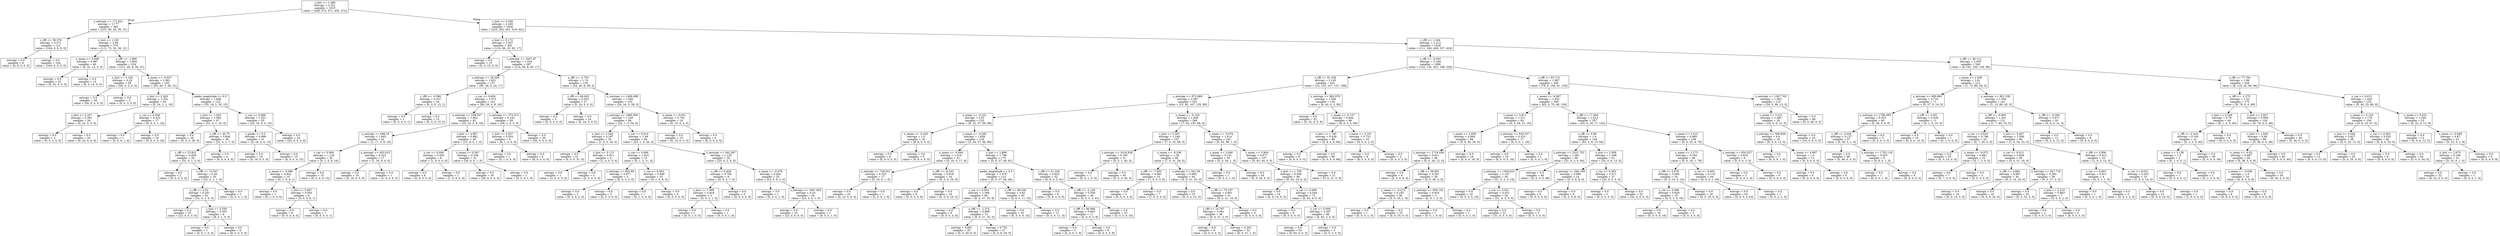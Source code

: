 digraph Tree {
node [shape=box] ;
0 [label="y_hist <= 1.486\nentropy = 2.321\nsamples = 2310\nvalue = [440, 472, 471, 455, 472]"] ;
1 [label="y_entropy <= 171.621\nentropy = 1.777\nsamples = 382\nvalue = [215, 80, 20, 36, 31]"] ;
0 -> 1 [labeldistance=2.5, labelangle=45, headlabel="True"] ;
2 [label="z_rfft <= 36.378\nentropy = 0.371\nsamples = 112\nvalue = [104, 8, 0, 0, 0]"] ;
1 -> 2 ;
3 [label="entropy = 0.0\nsamples = 8\nvalue = [0, 8, 0, 0, 0]"] ;
2 -> 3 ;
4 [label="entropy = 0.0\nsamples = 104\nvalue = [104, 0, 0, 0, 0]"] ;
2 -> 4 ;
5 [label="x_hist <= 1.191\nentropy = 2.06\nsamples = 270\nvalue = [111, 72, 20, 36, 31]"] ;
1 -> 5 ;
6 [label="x_mean <= 0.008\nentropy = 0.887\nsamples = 46\nvalue = [0, 32, 14, 0, 0]"] ;
5 -> 6 ;
7 [label="entropy = 0.0\nsamples = 32\nvalue = [0, 32, 0, 0, 0]"] ;
6 -> 7 ;
8 [label="entropy = 0.0\nsamples = 14\nvalue = [0, 0, 14, 0, 0]"] ;
6 -> 8 ;
9 [label="x_rfft <= -1.906\nentropy = 1.904\nsamples = 224\nvalue = [111, 40, 6, 36, 31]"] ;
5 -> 9 ;
10 [label="x_hist <= 3.105\nentropy = 0.29\nsamples = 59\nvalue = [56, 0, 3, 0, 0]"] ;
9 -> 10 ;
11 [label="entropy = 0.0\nsamples = 56\nvalue = [56, 0, 0, 0, 0]"] ;
10 -> 11 ;
12 [label="entropy = 0.0\nsamples = 3\nvalue = [0, 0, 3, 0, 0]"] ;
10 -> 12 ;
13 [label="x_mean <= -0.027\nentropy = 2.061\nsamples = 165\nvalue = [55, 40, 3, 36, 31]"] ;
9 -> 13 ;
14 [label="x_hist <= 2.343\nentropy = 1.332\nsamples = 43\nvalue = [0, 24, 2, 1, 16]"] ;
13 -> 14 ;
15 [label="z_hist <= 5.207\nentropy = 0.391\nsamples = 26\nvalue = [0, 24, 2, 0, 0]"] ;
14 -> 15 ;
16 [label="entropy = 0.0\nsamples = 2\nvalue = [0, 0, 2, 0, 0]"] ;
15 -> 16 ;
17 [label="entropy = 0.0\nsamples = 24\nvalue = [0, 24, 0, 0, 0]"] ;
15 -> 17 ;
18 [label="y_var <= 0.058\nentropy = 0.323\nsamples = 17\nvalue = [0, 0, 0, 1, 16]"] ;
14 -> 18 ;
19 [label="entropy = 0.0\nsamples = 1\nvalue = [0, 0, 0, 1, 0]"] ;
18 -> 19 ;
20 [label="entropy = 0.0\nsamples = 16\nvalue = [0, 0, 0, 0, 16]"] ;
18 -> 20 ;
21 [label="peaks_magnitude <= 0.5\nentropy = 1.848\nsamples = 122\nvalue = [55, 16, 1, 35, 15]"] ;
13 -> 21 ;
22 [label="y_hist <= 1.263\nentropy = 1.094\nsamples = 67\nvalue = [31, 0, 1, 35, 0]"] ;
21 -> 22 ;
23 [label="entropy = 0.0\nsamples = 28\nvalue = [0, 0, 0, 28, 0]"] ;
22 -> 23 ;
24 [label="z_rfft <= 44.75\nentropy = 0.844\nsamples = 39\nvalue = [31, 0, 1, 7, 0]"] ;
22 -> 24 ;
25 [label="z_rfft <= 23.821\nentropy = 0.605\nsamples = 35\nvalue = [31, 0, 1, 3, 0]"] ;
24 -> 25 ;
26 [label="entropy = 0.0\nsamples = 2\nvalue = [0, 0, 0, 2, 0]"] ;
25 -> 26 ;
27 [label="y_rfft <= 10.547\nentropy = 0.39\nsamples = 33\nvalue = [31, 0, 1, 1, 0]"] ;
25 -> 27 ;
28 [label="x_rfft <= 2.52\nentropy = 0.201\nsamples = 32\nvalue = [31, 0, 1, 0, 0]"] ;
27 -> 28 ;
29 [label="entropy = 0.0\nsamples = 23\nvalue = [23, 0, 0, 0, 0]"] ;
28 -> 29 ;
30 [label="z_hist <= 5.336\nentropy = 0.503\nsamples = 9\nvalue = [8, 0, 1, 0, 0]"] ;
28 -> 30 ;
31 [label="entropy = 0.0\nsamples = 1\nvalue = [0, 0, 1, 0, 0]"] ;
30 -> 31 ;
32 [label="entropy = 0.0\nsamples = 8\nvalue = [8, 0, 0, 0, 0]"] ;
30 -> 32 ;
33 [label="entropy = 0.0\nsamples = 1\nvalue = [0, 0, 0, 1, 0]"] ;
27 -> 33 ;
34 [label="entropy = 0.0\nsamples = 4\nvalue = [0, 0, 0, 4, 0]"] ;
24 -> 34 ;
35 [label="y_var <= 0.066\nentropy = 1.551\nsamples = 55\nvalue = [24, 16, 0, 0, 15]"] ;
21 -> 35 ;
36 [label="z_peaks <= 0.5\nentropy = 0.999\nsamples = 31\nvalue = [0, 16, 0, 0, 15]"] ;
35 -> 36 ;
37 [label="entropy = 0.0\nsamples = 16\nvalue = [0, 16, 0, 0, 0]"] ;
36 -> 37 ;
38 [label="entropy = 0.0\nsamples = 15\nvalue = [0, 0, 0, 0, 15]"] ;
36 -> 38 ;
39 [label="entropy = 0.0\nsamples = 24\nvalue = [24, 0, 0, 0, 0]"] ;
35 -> 39 ;
40 [label="z_hist <= 5.209\nentropy = 2.285\nsamples = 1928\nvalue = [225, 392, 451, 419, 441]"] ;
0 -> 40 [labeldistance=2.5, labelangle=-45, headlabel="False"] ;
41 [label="z_hist <= 0.172\nentropy = 2.037\nsamples = 302\nvalue = [114, 66, 23, 82, 17]"] ;
40 -> 41 ;
42 [label="entropy = 0.0\nsamples = 15\nvalue = [0, 0, 15, 0, 0]"] ;
41 -> 42 ;
43 [label="z_entropy <= 1647.47\nentropy = 1.919\nsamples = 287\nvalue = [114, 66, 8, 82, 17]"] ;
41 -> 43 ;
44 [label="z_entropy <= 28.306\nentropy = 1.651\nsamples = 157\nvalue = [90, 26, 0, 24, 17]"] ;
43 -> 44 ;
45 [label="y_rfft <= -0.596\nentropy = 0.337\nsamples = 16\nvalue = [0, 0, 0, 15, 1]"] ;
44 -> 45 ;
46 [label="entropy = 0.0\nsamples = 1\nvalue = [0, 0, 0, 0, 1]"] ;
45 -> 46 ;
47 [label="entropy = 0.0\nsamples = 15\nvalue = [0, 0, 0, 15, 0]"] ;
45 -> 47 ;
48 [label="z_var <= 0.004\nentropy = 1.473\nsamples = 141\nvalue = [90, 26, 0, 9, 16]"] ;
44 -> 48 ;
49 [label="x_entropy <= 539.537\nentropy = 1.862\nsamples = 82\nvalue = [32, 25, 0, 9, 16]"] ;
48 -> 49 ;
50 [label="y_entropy <= 688.16\nentropy = 1.643\nsamples = 42\nvalue = [1, 17, 0, 8, 16]"] ;
49 -> 50 ;
51 [label="z_var <= 0.004\nentropy = 1.124\nsamples = 25\nvalue = [0, 1, 0, 8, 16]"] ;
50 -> 51 ;
52 [label="x_mean <= -0.086\nentropy = 0.922\nsamples = 10\nvalue = [0, 1, 0, 8, 1]"] ;
51 -> 52 ;
53 [label="entropy = 0.0\nsamples = 1\nvalue = [0, 1, 0, 0, 0]"] ;
52 -> 53 ;
54 [label="z_hist <= 5.087\nentropy = 0.503\nsamples = 9\nvalue = [0, 0, 0, 8, 1]"] ;
52 -> 54 ;
55 [label="entropy = 0.0\nsamples = 8\nvalue = [0, 0, 0, 8, 0]"] ;
54 -> 55 ;
56 [label="entropy = 0.0\nsamples = 1\nvalue = [0, 0, 0, 0, 1]"] ;
54 -> 56 ;
57 [label="entropy = 0.0\nsamples = 15\nvalue = [0, 0, 0, 0, 15]"] ;
51 -> 57 ;
58 [label="x_entropy <= 453.015\nentropy = 0.323\nsamples = 17\nvalue = [1, 16, 0, 0, 0]"] ;
50 -> 58 ;
59 [label="entropy = 0.0\nsamples = 16\nvalue = [0, 16, 0, 0, 0]"] ;
58 -> 59 ;
60 [label="entropy = 0.0\nsamples = 1\nvalue = [1, 0, 0, 0, 0]"] ;
58 -> 60 ;
61 [label="z_hist <= 4.997\nentropy = 0.882\nsamples = 40\nvalue = [31, 8, 0, 1, 0]"] ;
49 -> 61 ;
62 [label="z_var <= 0.004\nentropy = 0.503\nsamples = 9\nvalue = [1, 8, 0, 0, 0]"] ;
61 -> 62 ;
63 [label="entropy = 0.0\nsamples = 8\nvalue = [0, 8, 0, 0, 0]"] ;
62 -> 63 ;
64 [label="entropy = 0.0\nsamples = 1\nvalue = [1, 0, 0, 0, 0]"] ;
62 -> 64 ;
65 [label="y_mean <= 0.597\nentropy = 0.206\nsamples = 31\nvalue = [30, 0, 0, 1, 0]"] ;
61 -> 65 ;
66 [label="entropy = 0.0\nsamples = 30\nvalue = [30, 0, 0, 0, 0]"] ;
65 -> 66 ;
67 [label="entropy = 0.0\nsamples = 1\nvalue = [0, 0, 0, 1, 0]"] ;
65 -> 67 ;
68 [label="x_entropy <= 374.313\nentropy = 0.124\nsamples = 59\nvalue = [58, 1, 0, 0, 0]"] ;
48 -> 68 ;
69 [label="y_hist <= 2.927\nentropy = 0.503\nsamples = 9\nvalue = [8, 1, 0, 0, 0]"] ;
68 -> 69 ;
70 [label="entropy = 0.0\nsamples = 1\nvalue = [0, 1, 0, 0, 0]"] ;
69 -> 70 ;
71 [label="entropy = 0.0\nsamples = 8\nvalue = [8, 0, 0, 0, 0]"] ;
69 -> 71 ;
72 [label="entropy = 0.0\nsamples = 50\nvalue = [50, 0, 0, 0, 0]"] ;
68 -> 72 ;
73 [label="x_rfft <= -2.752\nentropy = 1.74\nsamples = 130\nvalue = [24, 40, 8, 58, 0]"] ;
43 -> 73 ;
74 [label="z_rfft <= 68.045\nentropy = 0.503\nsamples = 27\nvalue = [0, 24, 3, 0, 0]"] ;
73 -> 74 ;
75 [label="entropy = 0.0\nsamples = 3\nvalue = [0, 0, 3, 0, 0]"] ;
74 -> 75 ;
76 [label="entropy = 0.0\nsamples = 24\nvalue = [0, 24, 0, 0, 0]"] ;
74 -> 76 ;
77 [label="y_entropy <= 1406.999\nentropy = 1.585\nsamples = 103\nvalue = [24, 16, 5, 58, 0]"] ;
73 -> 77 ;
78 [label="z_entropy <= 1680.905\nentropy = 1.245\nsamples = 84\nvalue = [24, 1, 5, 54, 0]"] ;
77 -> 78 ;
79 [label="x_hist <= 3.444\nentropy = 0.187\nsamples = 35\nvalue = [1, 0, 0, 34, 0]"] ;
78 -> 79 ;
80 [label="entropy = 0.0\nsamples = 31\nvalue = [0, 0, 0, 31, 0]"] ;
79 -> 80 ;
81 [label="z_hist <= 5.113\nentropy = 0.811\nsamples = 4\nvalue = [1, 0, 0, 3, 0]"] ;
79 -> 81 ;
82 [label="entropy = 0.0\nsamples = 1\nvalue = [1, 0, 0, 0, 0]"] ;
81 -> 82 ;
83 [label="entropy = 0.0\nsamples = 3\nvalue = [0, 0, 0, 3, 0]"] ;
81 -> 83 ;
84 [label="y_var <= 0.014\nentropy = 1.49\nsamples = 49\nvalue = [23, 1, 5, 20, 0]"] ;
78 -> 84 ;
85 [label="x_var <= 0.006\nentropy = 1.053\nsamples = 15\nvalue = [0, 1, 3, 11, 0]"] ;
84 -> 85 ;
86 [label="y_entropy <= 803.69\nentropy = 0.971\nsamples = 5\nvalue = [0, 0, 3, 2, 0]"] ;
85 -> 86 ;
87 [label="entropy = 0.0\nsamples = 2\nvalue = [0, 0, 0, 2, 0]"] ;
86 -> 87 ;
88 [label="entropy = 0.0\nsamples = 3\nvalue = [0, 0, 3, 0, 0]"] ;
86 -> 88 ;
89 [label="z_var <= 0.003\nentropy = 0.469\nsamples = 10\nvalue = [0, 1, 0, 9, 0]"] ;
85 -> 89 ;
90 [label="entropy = 0.0\nsamples = 1\nvalue = [0, 1, 0, 0, 0]"] ;
89 -> 90 ;
91 [label="entropy = 0.0\nsamples = 9\nvalue = [0, 0, 0, 9, 0]"] ;
89 -> 91 ;
92 [label="y_entropy <= 542.397\nentropy = 1.129\nsamples = 34\nvalue = [23, 0, 2, 9, 0]"] ;
84 -> 92 ;
93 [label="x_rfft <= 0.828\nentropy = 0.764\nsamples = 9\nvalue = [0, 0, 2, 7, 0]"] ;
92 -> 93 ;
94 [label="y_hist <= 1.995\nentropy = 0.918\nsamples = 3\nvalue = [0, 0, 2, 1, 0]"] ;
93 -> 94 ;
95 [label="entropy = 0.0\nsamples = 2\nvalue = [0, 0, 2, 0, 0]"] ;
94 -> 95 ;
96 [label="entropy = 0.0\nsamples = 1\nvalue = [0, 0, 0, 1, 0]"] ;
94 -> 96 ;
97 [label="entropy = 0.0\nsamples = 6\nvalue = [0, 0, 0, 6, 0]"] ;
93 -> 97 ;
98 [label="x_mean <= -0.078\nentropy = 0.402\nsamples = 25\nvalue = [23, 0, 0, 2, 0]"] ;
92 -> 98 ;
99 [label="entropy = 0.0\nsamples = 1\nvalue = [0, 0, 0, 1, 0]"] ;
98 -> 99 ;
100 [label="z_entropy <= 1697.565\nentropy = 0.25\nsamples = 24\nvalue = [23, 0, 0, 1, 0]"] ;
98 -> 100 ;
101 [label="entropy = 0.0\nsamples = 23\nvalue = [23, 0, 0, 0, 0]"] ;
100 -> 101 ;
102 [label="entropy = 0.0\nsamples = 1\nvalue = [0, 0, 0, 1, 0]"] ;
100 -> 102 ;
103 [label="x_mean <= 0.022\nentropy = 0.742\nsamples = 19\nvalue = [0, 15, 0, 4, 0]"] ;
77 -> 103 ;
104 [label="entropy = 0.0\nsamples = 15\nvalue = [0, 15, 0, 0, 0]"] ;
103 -> 104 ;
105 [label="entropy = 0.0\nsamples = 4\nvalue = [0, 0, 0, 4, 0]"] ;
103 -> 105 ;
106 [label="y_rfft <= 1.164\nentropy = 2.212\nsamples = 1626\nvalue = [111, 326, 428, 337, 424]"] ;
40 -> 106 ;
107 [label="x_rfft <= -0.343\nentropy = 2.184\nsamples = 1086\nvalue = [102, 135, 323, 198, 328]"] ;
106 -> 107 ;
108 [label="z_rfft <= 91.539\nentropy = 2.145\nsamples = 631\nvalue = [23, 135, 167, 137, 169]"] ;
107 -> 108 ;
109 [label="y_entropy <= 872.989\nentropy = 2.087\nsamples = 501\nvalue = [15, 95, 167, 135, 89]"] ;
108 -> 109 ;
110 [label="x_mean <= -0.231\nentropy = 2.03\nsamples = 232\nvalue = [8, 32, 37, 66, 89]"] ;
109 -> 110 ;
111 [label="x_mean <= -0.245\nentropy = 1.0\nsamples = 16\nvalue = [8, 8, 0, 0, 0]"] ;
110 -> 111 ;
112 [label="entropy = 0.0\nsamples = 8\nvalue = [8, 0, 0, 0, 0]"] ;
111 -> 112 ;
113 [label="entropy = 0.0\nsamples = 8\nvalue = [0, 8, 0, 0, 0]"] ;
111 -> 113 ;
114 [label="y_mean <= -0.265\nentropy = 1.838\nsamples = 216\nvalue = [0, 24, 37, 66, 89]"] ;
110 -> 114 ;
115 [label="x_mean <= -0.094\nentropy = 1.516\nsamples = 41\nvalue = [0, 16, 0, 17, 8]"] ;
114 -> 115 ;
116 [label="y_entropy <= 729.031\nentropy = 0.323\nsamples = 17\nvalue = [0, 16, 0, 1, 0]"] ;
115 -> 116 ;
117 [label="entropy = 0.0\nsamples = 16\nvalue = [0, 16, 0, 0, 0]"] ;
116 -> 117 ;
118 [label="entropy = 0.0\nsamples = 1\nvalue = [0, 0, 0, 1, 0]"] ;
116 -> 118 ;
119 [label="y_rfft <= -8.333\nentropy = 0.918\nsamples = 24\nvalue = [0, 0, 0, 16, 8]"] ;
115 -> 119 ;
120 [label="entropy = 0.0\nsamples = 8\nvalue = [0, 0, 0, 0, 8]"] ;
119 -> 120 ;
121 [label="entropy = 0.0\nsamples = 16\nvalue = [0, 0, 0, 16, 0]"] ;
119 -> 121 ;
122 [label="y_hist <= 2.809\nentropy = 1.706\nsamples = 175\nvalue = [0, 8, 37, 49, 81]"] ;
114 -> 122 ;
123 [label="peaks_magnitude <= 0.5\nentropy = 1.579\nsamples = 123\nvalue = [0, 0, 37, 46, 40]"] ;
122 -> 123 ;
124 [label="z_var <= 0.003\nentropy = 1.368\nsamples = 80\nvalue = [0, 0, 37, 35, 8]"] ;
123 -> 124 ;
125 [label="entropy = 0.0\nsamples = 8\nvalue = [0, 0, 0, 0, 8]"] ;
124 -> 125 ;
126 [label="x_rfft <= -1.374\nentropy = 0.999\nsamples = 72\nvalue = [0, 0, 37, 35, 0]"] ;
124 -> 126 ;
127 [label="entropy = 0.661\nsamples = 35\nvalue = [0, 0, 29, 6, 0]"] ;
126 -> 127 ;
128 [label="entropy = 0.753\nsamples = 37\nvalue = [0, 0, 8, 29, 0]"] ;
126 -> 128 ;
129 [label="z_rfft <= 88.435\nentropy = 0.82\nsamples = 43\nvalue = [0, 0, 0, 11, 32]"] ;
123 -> 129 ;
130 [label="entropy = 0.0\nsamples = 32\nvalue = [0, 0, 0, 0, 32]"] ;
129 -> 130 ;
131 [label="entropy = 0.0\nsamples = 11\nvalue = [0, 0, 0, 11, 0]"] ;
129 -> 131 ;
132 [label="z_rfft <= 21.329\nentropy = 0.923\nsamples = 52\nvalue = [0, 8, 0, 3, 41]"] ;
122 -> 132 ;
133 [label="entropy = 0.0\nsamples = 8\nvalue = [0, 8, 0, 0, 0]"] ;
132 -> 133 ;
134 [label="y_rfft <= -2.128\nentropy = 0.359\nsamples = 44\nvalue = [0, 0, 0, 3, 41]"] ;
132 -> 134 ;
135 [label="z_rfft <= 80.666\nentropy = 0.845\nsamples = 11\nvalue = [0, 0, 0, 3, 8]"] ;
134 -> 135 ;
136 [label="entropy = 0.0\nsamples = 3\nvalue = [0, 0, 0, 3, 0]"] ;
135 -> 136 ;
137 [label="entropy = 0.0\nsamples = 8\nvalue = [0, 0, 0, 0, 8]"] ;
135 -> 137 ;
138 [label="entropy = 0.0\nsamples = 33\nvalue = [0, 0, 0, 0, 33]"] ;
134 -> 138 ;
139 [label="y_mean <= -0.154\nentropy = 1.638\nsamples = 269\nvalue = [7, 63, 130, 69, 0]"] ;
109 -> 139 ;
140 [label="z_hist <= 5.291\nentropy = 1.194\nsamples = 107\nvalue = [7, 0, 32, 68, 0]"] ;
139 -> 140 ;
141 [label="y_entropy <= 1018.938\nentropy = 0.165\nsamples = 41\nvalue = [0, 0, 1, 40, 0]"] ;
140 -> 141 ;
142 [label="entropy = 0.0\nsamples = 1\nvalue = [0, 0, 1, 0, 0]"] ;
141 -> 142 ;
143 [label="entropy = 0.0\nsamples = 40\nvalue = [0, 0, 0, 40, 0]"] ;
141 -> 143 ;
144 [label="y_mean <= -0.336\nentropy = 1.38\nsamples = 66\nvalue = [7, 0, 31, 28, 0]"] ;
140 -> 144 ;
145 [label="y_rfft <= -7.952\nentropy = 0.881\nsamples = 10\nvalue = [7, 0, 0, 3, 0]"] ;
144 -> 145 ;
146 [label="entropy = 0.0\nsamples = 3\nvalue = [0, 0, 0, 3, 0]"] ;
145 -> 146 ;
147 [label="entropy = 0.0\nsamples = 7\nvalue = [7, 0, 0, 0, 0]"] ;
145 -> 147 ;
148 [label="x_entropy <= 341.59\nentropy = 0.992\nsamples = 56\nvalue = [0, 0, 31, 25, 0]"] ;
144 -> 148 ;
149 [label="entropy = 0.0\nsamples = 15\nvalue = [0, 0, 0, 15, 0]"] ;
148 -> 149 ;
150 [label="z_rfft <= 75.197\nentropy = 0.801\nsamples = 41\nvalue = [0, 0, 31, 10, 0]"] ;
148 -> 150 ;
151 [label="z_rfft <= 14.767\nentropy = 0.581\nsamples = 36\nvalue = [0, 0, 31, 5, 0]"] ;
150 -> 151 ;
152 [label="entropy = 0.0\nsamples = 4\nvalue = [0, 0, 0, 4, 0]"] ;
151 -> 152 ;
153 [label="entropy = 0.201\nsamples = 32\nvalue = [0, 0, 31, 1, 0]"] ;
151 -> 153 ;
154 [label="entropy = 0.0\nsamples = 5\nvalue = [0, 0, 0, 5, 0]"] ;
150 -> 154 ;
155 [label="y_mean <= -0.079\nentropy = 1.014\nsamples = 162\nvalue = [0, 63, 98, 1, 0]"] ;
139 -> 155 ;
156 [label="z_mean <= 3.048\nentropy = 0.131\nsamples = 55\nvalue = [0, 0, 54, 1, 0]"] ;
155 -> 156 ;
157 [label="entropy = 0.0\nsamples = 1\nvalue = [0, 0, 0, 1, 0]"] ;
156 -> 157 ;
158 [label="entropy = 0.0\nsamples = 54\nvalue = [0, 0, 54, 0, 0]"] ;
156 -> 158 ;
159 [label="z_mean <= 3.904\nentropy = 0.977\nsamples = 107\nvalue = [0, 63, 44, 0, 0]"] ;
155 -> 159 ;
160 [label="x_hist <= 1.759\nentropy = 0.838\nsamples = 86\nvalue = [0, 63, 23, 0, 0]"] ;
159 -> 160 ;
161 [label="entropy = 0.0\nsamples = 14\nvalue = [0, 0, 14, 0, 0]"] ;
160 -> 161 ;
162 [label="x_var <= 0.008\nentropy = 0.544\nsamples = 72\nvalue = [0, 63, 9, 0, 0]"] ;
160 -> 162 ;
163 [label="entropy = 0.0\nsamples = 6\nvalue = [0, 0, 6, 0, 0]"] ;
162 -> 163 ;
164 [label="y_var <= 0.008\nentropy = 0.267\nsamples = 66\nvalue = [0, 63, 3, 0, 0]"] ;
162 -> 164 ;
165 [label="entropy = 0.0\nsamples = 63\nvalue = [0, 63, 0, 0, 0]"] ;
164 -> 165 ;
166 [label="entropy = 0.0\nsamples = 3\nvalue = [0, 0, 3, 0, 0]"] ;
164 -> 166 ;
167 [label="entropy = 0.0\nsamples = 21\nvalue = [0, 0, 21, 0, 0]"] ;
159 -> 167 ;
168 [label="y_entropy <= 862.976\nentropy = 1.294\nsamples = 130\nvalue = [8, 40, 0, 2, 80]"] ;
108 -> 168 ;
169 [label="entropy = 0.0\nsamples = 32\nvalue = [0, 32, 0, 0, 0]"] ;
168 -> 169 ;
170 [label="y_mean <= -0.157\nentropy = 0.944\nsamples = 98\nvalue = [8, 8, 0, 2, 80]"] ;
168 -> 170 ;
171 [label="x_hist <= 1.785\nentropy = 0.439\nsamples = 88\nvalue = [0, 8, 0, 0, 80]"] ;
170 -> 171 ;
172 [label="entropy = 0.0\nsamples = 8\nvalue = [0, 8, 0, 0, 0]"] ;
171 -> 172 ;
173 [label="entropy = 0.0\nsamples = 80\nvalue = [0, 0, 0, 0, 80]"] ;
171 -> 173 ;
174 [label="z_mean <= 5.191\nentropy = 0.722\nsamples = 10\nvalue = [8, 0, 0, 2, 0]"] ;
170 -> 174 ;
175 [label="entropy = 0.0\nsamples = 8\nvalue = [8, 0, 0, 0, 0]"] ;
174 -> 175 ;
176 [label="entropy = 0.0\nsamples = 2\nvalue = [0, 0, 0, 2, 0]"] ;
174 -> 176 ;
177 [label="z_rfft <= 83.713\nentropy = 1.887\nsamples = 455\nvalue = [79, 0, 156, 61, 159]"] ;
107 -> 177 ;
178 [label="y_mean <= -0.067\nentropy = 1.832\nsamples = 340\nvalue = [63, 0, 70, 48, 159]"] ;
177 -> 178 ;
179 [label="z_mean <= 3.811\nentropy = 1.511\nsamples = 83\nvalue = [0, 0, 36, 31, 16]"] ;
178 -> 179 ;
180 [label="z_mean <= 2.858\nentropy = 0.994\nsamples = 66\nvalue = [0, 0, 36, 30, 0]"] ;
179 -> 180 ;
181 [label="z_entropy <= 1718.436\nentropy = 0.811\nsamples = 48\nvalue = [0, 0, 36, 12, 0]"] ;
180 -> 181 ;
182 [label="entropy = 0.0\nsamples = 9\nvalue = [0, 0, 0, 9, 0]"] ;
181 -> 182 ;
183 [label="z_rfft <= 56.801\nentropy = 0.391\nsamples = 39\nvalue = [0, 0, 36, 3, 0]"] ;
181 -> 183 ;
184 [label="y_mean <= -0.213\nentropy = 0.183\nsamples = 36\nvalue = [0, 0, 35, 1, 0]"] ;
183 -> 184 ;
185 [label="entropy = 0.0\nsamples = 1\nvalue = [0, 0, 0, 1, 0]"] ;
184 -> 185 ;
186 [label="entropy = 0.0\nsamples = 35\nvalue = [0, 0, 35, 0, 0]"] ;
184 -> 186 ;
187 [label="y_entropy <= 959.103\nentropy = 0.918\nsamples = 3\nvalue = [0, 0, 1, 2, 0]"] ;
183 -> 187 ;
188 [label="entropy = 0.0\nsamples = 1\nvalue = [0, 0, 1, 0, 0]"] ;
187 -> 188 ;
189 [label="entropy = 0.0\nsamples = 2\nvalue = [0, 0, 0, 2, 0]"] ;
187 -> 189 ;
190 [label="entropy = 0.0\nsamples = 18\nvalue = [0, 0, 0, 18, 0]"] ;
180 -> 190 ;
191 [label="x_entropy <= 643.337\nentropy = 0.323\nsamples = 17\nvalue = [0, 0, 0, 1, 16]"] ;
179 -> 191 ;
192 [label="entropy = 0.0\nsamples = 16\nvalue = [0, 0, 0, 0, 16]"] ;
191 -> 192 ;
193 [label="entropy = 0.0\nsamples = 1\nvalue = [0, 0, 0, 1, 0]"] ;
191 -> 193 ;
194 [label="z_rfft <= 17.404\nentropy = 1.613\nsamples = 257\nvalue = [63, 0, 34, 17, 143]"] ;
178 -> 194 ;
195 [label="x_rfft <= 0.86\nentropy = 1.6\nsamples = 149\nvalue = [63, 0, 9, 13, 64]"] ;
194 -> 195 ;
196 [label="y_entropy <= 2331.753\nentropy = 1.081\nsamples = 98\nvalue = [31, 0, 3, 0, 64]"] ;
195 -> 196 ;
197 [label="y_entropy <= 1429.623\nentropy = 1.197\nsamples = 50\nvalue = [31, 0, 3, 0, 16]"] ;
196 -> 197 ;
198 [label="entropy = 0.0\nsamples = 16\nvalue = [0, 0, 0, 0, 16]"] ;
197 -> 198 ;
199 [label="x_var <= 0.021\nentropy = 0.431\nsamples = 34\nvalue = [31, 0, 3, 0, 0]"] ;
197 -> 199 ;
200 [label="entropy = 0.0\nsamples = 31\nvalue = [31, 0, 0, 0, 0]"] ;
199 -> 200 ;
201 [label="entropy = 0.0\nsamples = 3\nvalue = [0, 0, 3, 0, 0]"] ;
199 -> 201 ;
202 [label="entropy = 0.0\nsamples = 48\nvalue = [0, 0, 0, 0, 48]"] ;
196 -> 202 ;
203 [label="x_hist <= 2.956\nentropy = 1.288\nsamples = 51\nvalue = [32, 0, 6, 13, 0]"] ;
195 -> 203 ;
204 [label="x_entropy <= 584.199\nentropy = 0.985\nsamples = 14\nvalue = [0, 0, 6, 8, 0]"] ;
203 -> 204 ;
205 [label="entropy = 0.0\nsamples = 6\nvalue = [0, 0, 6, 0, 0]"] ;
204 -> 205 ;
206 [label="entropy = 0.0\nsamples = 8\nvalue = [0, 0, 0, 8, 0]"] ;
204 -> 206 ;
207 [label="z_var <= 0.003\nentropy = 0.571\nsamples = 37\nvalue = [32, 0, 0, 5, 0]"] ;
203 -> 207 ;
208 [label="entropy = 0.0\nsamples = 5\nvalue = [0, 0, 0, 5, 0]"] ;
207 -> 208 ;
209 [label="entropy = 0.0\nsamples = 32\nvalue = [32, 0, 0, 0, 0]"] ;
207 -> 209 ;
210 [label="z_mean <= 2.515\nentropy = 0.995\nsamples = 108\nvalue = [0, 0, 25, 4, 79]"] ;
194 -> 210 ;
211 [label="z_mean <= 1.173\nentropy = 0.784\nsamples = 99\nvalue = [0, 0, 19, 1, 79]"] ;
210 -> 211 ;
212 [label="y_rfft <= 0.078\nentropy = 0.995\nsamples = 35\nvalue = [0, 0, 19, 0, 16]"] ;
211 -> 212 ;
213 [label="y_var <= 0.008\nentropy = 0.629\nsamples = 19\nvalue = [0, 0, 3, 0, 16]"] ;
212 -> 213 ;
214 [label="entropy = 0.0\nsamples = 16\nvalue = [0, 0, 0, 0, 16]"] ;
213 -> 214 ;
215 [label="entropy = 0.0\nsamples = 3\nvalue = [0, 0, 3, 0, 0]"] ;
213 -> 215 ;
216 [label="entropy = 0.0\nsamples = 16\nvalue = [0, 0, 16, 0, 0]"] ;
212 -> 216 ;
217 [label="z_var <= 0.003\nentropy = 0.116\nsamples = 64\nvalue = [0, 0, 0, 1, 63]"] ;
211 -> 217 ;
218 [label="entropy = 0.0\nsamples = 63\nvalue = [0, 0, 0, 0, 63]"] ;
217 -> 218 ;
219 [label="entropy = 0.0\nsamples = 1\nvalue = [0, 0, 0, 1, 0]"] ;
217 -> 219 ;
220 [label="y_entropy <= 950.527\nentropy = 0.918\nsamples = 9\nvalue = [0, 0, 6, 3, 0]"] ;
210 -> 220 ;
221 [label="entropy = 0.0\nsamples = 3\nvalue = [0, 0, 0, 3, 0]"] ;
220 -> 221 ;
222 [label="entropy = 0.0\nsamples = 6\nvalue = [0, 0, 6, 0, 0]"] ;
220 -> 222 ;
223 [label="x_entropy <= 1047.705\nentropy = 1.065\nsamples = 115\nvalue = [16, 0, 86, 13, 0]"] ;
177 -> 223 ;
224 [label="z_mean <= 5.231\nentropy = 1.483\nsamples = 35\nvalue = [16, 0, 6, 13, 0]"] ;
223 -> 224 ;
225 [label="x_entropy <= 506.836\nentropy = 0.9\nsamples = 19\nvalue = [0, 0, 6, 13, 0]"] ;
224 -> 225 ;
226 [label="entropy = 0.0\nsamples = 7\nvalue = [0, 0, 0, 7, 0]"] ;
225 -> 226 ;
227 [label="z_mean <= 4.997\nentropy = 1.0\nsamples = 12\nvalue = [0, 0, 6, 6, 0]"] ;
225 -> 227 ;
228 [label="entropy = 0.0\nsamples = 6\nvalue = [0, 0, 6, 0, 0]"] ;
227 -> 228 ;
229 [label="entropy = 0.0\nsamples = 6\nvalue = [0, 0, 0, 6, 0]"] ;
227 -> 229 ;
230 [label="entropy = 0.0\nsamples = 16\nvalue = [16, 0, 0, 0, 0]"] ;
224 -> 230 ;
231 [label="entropy = 0.0\nsamples = 80\nvalue = [0, 0, 80, 0, 0]"] ;
223 -> 231 ;
232 [label="z_rfft <= 48.112\nentropy = 2.035\nsamples = 540\nvalue = [9, 191, 105, 139, 96]"] ;
106 -> 232 ;
233 [label="z_mean <= 1.036\nentropy = 1.61\nsamples = 212\nvalue = [1, 72, 80, 59, 0]"] ;
232 -> 233 ;
234 [label="x_entropy <= 900.881\nentropy = 0.716\nsamples = 71\nvalue = [0, 57, 0, 14, 0]"] ;
233 -> 234 ;
235 [label="y_entropy <= 1796.365\nentropy = 0.353\nsamples = 60\nvalue = [0, 56, 0, 4, 0]"] ;
234 -> 235 ;
236 [label="x_rfft <= 2.026\nentropy = 0.127\nsamples = 57\nvalue = [0, 56, 0, 1, 0]"] ;
235 -> 236 ;
237 [label="entropy = 0.0\nsamples = 48\nvalue = [0, 48, 0, 0, 0]"] ;
236 -> 237 ;
238 [label="z_entropy <= 1752.116\nentropy = 0.503\nsamples = 9\nvalue = [0, 8, 0, 1, 0]"] ;
236 -> 238 ;
239 [label="entropy = 0.0\nsamples = 1\nvalue = [0, 0, 0, 1, 0]"] ;
238 -> 239 ;
240 [label="entropy = 0.0\nsamples = 8\nvalue = [0, 8, 0, 0, 0]"] ;
238 -> 240 ;
241 [label="entropy = 0.0\nsamples = 3\nvalue = [0, 0, 0, 3, 0]"] ;
235 -> 241 ;
242 [label="y_rfft <= 3.301\nentropy = 0.439\nsamples = 11\nvalue = [0, 1, 0, 10, 0]"] ;
234 -> 242 ;
243 [label="entropy = 0.0\nsamples = 10\nvalue = [0, 0, 0, 10, 0]"] ;
242 -> 243 ;
244 [label="entropy = 0.0\nsamples = 1\nvalue = [0, 1, 0, 0, 0]"] ;
242 -> 244 ;
245 [label="x_entropy <= 801.339\nentropy = 1.384\nsamples = 141\nvalue = [1, 15, 80, 45, 0]"] ;
233 -> 245 ;
246 [label="x_rfft <= -0.805\nentropy = 1.201\nsamples = 121\nvalue = [1, 7, 80, 33, 0]"] ;
245 -> 246 ;
247 [label="y_var <= 0.024\nentropy = 0.746\nsamples = 33\nvalue = [0, 7, 26, 0, 0]"] ;
246 -> 247 ;
248 [label="entropy = 0.0\nsamples = 23\nvalue = [0, 0, 23, 0, 0]"] ;
247 -> 248 ;
249 [label="x_mean <= -0.072\nentropy = 0.881\nsamples = 10\nvalue = [0, 7, 3, 0, 0]"] ;
247 -> 249 ;
250 [label="entropy = 0.0\nsamples = 7\nvalue = [0, 7, 0, 0, 0]"] ;
249 -> 250 ;
251 [label="entropy = 0.0\nsamples = 3\nvalue = [0, 0, 3, 0, 0]"] ;
249 -> 251 ;
252 [label="z_hist <= 5.407\nentropy = 1.036\nsamples = 88\nvalue = [1, 0, 54, 33, 0]"] ;
246 -> 252 ;
253 [label="y_var <= 0.013\nentropy = 0.828\nsamples = 69\nvalue = [0, 0, 51, 18, 0]"] ;
252 -> 253 ;
254 [label="y_rfft <= 3.084\nentropy = 0.997\nsamples = 30\nvalue = [0, 0, 14, 16, 0]"] ;
253 -> 254 ;
255 [label="entropy = 0.0\nsamples = 14\nvalue = [0, 0, 14, 0, 0]"] ;
254 -> 255 ;
256 [label="entropy = 0.0\nsamples = 16\nvalue = [0, 0, 0, 16, 0]"] ;
254 -> 256 ;
257 [label="x_entropy <= 547.718\nentropy = 0.292\nsamples = 39\nvalue = [0, 0, 37, 2, 0]"] ;
253 -> 257 ;
258 [label="entropy = 0.0\nsamples = 32\nvalue = [0, 0, 32, 0, 0]"] ;
257 -> 258 ;
259 [label="x_hist <= 2.219\nentropy = 0.863\nsamples = 7\nvalue = [0, 0, 5, 2, 0]"] ;
257 -> 259 ;
260 [label="entropy = 0.0\nsamples = 2\nvalue = [0, 0, 0, 2, 0]"] ;
259 -> 260 ;
261 [label="entropy = 0.0\nsamples = 5\nvalue = [0, 0, 5, 0, 0]"] ;
259 -> 261 ;
262 [label="y_rfft <= 3.956\nentropy = 0.913\nsamples = 19\nvalue = [1, 0, 3, 15, 0]"] ;
252 -> 262 ;
263 [label="z_var <= 0.003\nentropy = 0.811\nsamples = 4\nvalue = [0, 0, 3, 1, 0]"] ;
262 -> 263 ;
264 [label="entropy = 0.0\nsamples = 1\nvalue = [0, 0, 0, 1, 0]"] ;
263 -> 264 ;
265 [label="entropy = 0.0\nsamples = 3\nvalue = [0, 0, 3, 0, 0]"] ;
263 -> 265 ;
266 [label="y_var <= 0.031\nentropy = 0.353\nsamples = 15\nvalue = [1, 0, 0, 14, 0]"] ;
262 -> 266 ;
267 [label="entropy = 0.0\nsamples = 14\nvalue = [0, 0, 0, 14, 0]"] ;
266 -> 267 ;
268 [label="entropy = 0.0\nsamples = 1\nvalue = [1, 0, 0, 0, 0]"] ;
266 -> 268 ;
269 [label="x_rfft <= -0.294\nentropy = 0.971\nsamples = 20\nvalue = [0, 8, 0, 12, 0]"] ;
245 -> 269 ;
270 [label="entropy = 0.0\nsamples = 12\nvalue = [0, 0, 0, 12, 0]"] ;
269 -> 270 ;
271 [label="entropy = 0.0\nsamples = 8\nvalue = [0, 8, 0, 0, 0]"] ;
269 -> 271 ;
272 [label="z_rfft <= 77.794\nentropy = 1.96\nsamples = 328\nvalue = [8, 119, 25, 80, 96]"] ;
232 -> 272 ;
273 [label="x_rfft <= -1.275\nentropy = 1.22\nsamples = 175\nvalue = [8, 79, 0, 0, 88]"] ;
272 -> 273 ;
274 [label="z_hist <= 5.546\nentropy = 0.78\nsamples = 49\nvalue = [8, 1, 0, 0, 40]"] ;
273 -> 274 ;
275 [label="y_rfft <= 2.416\nentropy = 0.165\nsamples = 41\nvalue = [0, 1, 0, 0, 40]"] ;
274 -> 275 ;
276 [label="z_mean <= 3.138\nentropy = 1.0\nsamples = 2\nvalue = [0, 1, 0, 0, 1]"] ;
275 -> 276 ;
277 [label="entropy = 0.0\nsamples = 1\nvalue = [0, 0, 0, 0, 1]"] ;
276 -> 277 ;
278 [label="entropy = 0.0\nsamples = 1\nvalue = [0, 1, 0, 0, 0]"] ;
276 -> 278 ;
279 [label="entropy = 0.0\nsamples = 39\nvalue = [0, 0, 0, 0, 39]"] ;
275 -> 279 ;
280 [label="entropy = 0.0\nsamples = 8\nvalue = [8, 0, 0, 0, 0]"] ;
274 -> 280 ;
281 [label="x_hist <= 2.857\nentropy = 0.959\nsamples = 126\nvalue = [0, 78, 0, 0, 48]"] ;
273 -> 281 ;
282 [label="x_hist <= 1.949\nentropy = 0.99\nsamples = 86\nvalue = [0, 38, 0, 0, 48]"] ;
281 -> 282 ;
283 [label="x_mean <= -0.02\nentropy = 0.667\nsamples = 46\nvalue = [0, 38, 0, 0, 8]"] ;
282 -> 283 ;
284 [label="x_mean <= -0.038\nentropy = 1.0\nsamples = 16\nvalue = [0, 8, 0, 0, 8]"] ;
283 -> 284 ;
285 [label="entropy = 0.0\nsamples = 8\nvalue = [0, 8, 0, 0, 0]"] ;
284 -> 285 ;
286 [label="entropy = 0.0\nsamples = 8\nvalue = [0, 0, 0, 0, 8]"] ;
284 -> 286 ;
287 [label="entropy = 0.0\nsamples = 30\nvalue = [0, 30, 0, 0, 0]"] ;
283 -> 287 ;
288 [label="entropy = 0.0\nsamples = 40\nvalue = [0, 0, 0, 0, 40]"] ;
282 -> 288 ;
289 [label="entropy = 0.0\nsamples = 40\nvalue = [0, 40, 0, 0, 0]"] ;
281 -> 289 ;
290 [label="y_var <= 0.013\nentropy = 1.645\nsamples = 153\nvalue = [0, 40, 25, 80, 8]"] ;
272 -> 290 ;
291 [label="y_mean <= 0.143\nentropy = 1.179\nsamples = 100\nvalue = [0, 8, 25, 67, 0]"] ;
290 -> 291 ;
292 [label="y_hist <= 3.044\nentropy = 0.927\nsamples = 38\nvalue = [0, 0, 25, 13, 0]"] ;
291 -> 292 ;
293 [label="entropy = 0.0\nsamples = 13\nvalue = [0, 0, 0, 13, 0]"] ;
292 -> 293 ;
294 [label="entropy = 0.0\nsamples = 25\nvalue = [0, 0, 25, 0, 0]"] ;
292 -> 294 ;
295 [label="y_var <= 0.003\nentropy = 0.555\nsamples = 62\nvalue = [0, 8, 0, 54, 0]"] ;
291 -> 295 ;
296 [label="entropy = 0.0\nsamples = 8\nvalue = [0, 8, 0, 0, 0]"] ;
295 -> 296 ;
297 [label="entropy = 0.0\nsamples = 54\nvalue = [0, 0, 0, 54, 0]"] ;
295 -> 297 ;
298 [label="z_mean <= 5.031\nentropy = 1.349\nsamples = 53\nvalue = [0, 32, 0, 13, 8]"] ;
290 -> 298 ;
299 [label="entropy = 0.0\nsamples = 12\nvalue = [0, 0, 0, 12, 0]"] ;
298 -> 299 ;
300 [label="z_mean <= 5.648\nentropy = 0.87\nsamples = 41\nvalue = [0, 32, 0, 1, 8]"] ;
298 -> 300 ;
301 [label="y_hist <= 2.675\nentropy = 0.196\nsamples = 33\nvalue = [0, 32, 0, 1, 0]"] ;
300 -> 301 ;
302 [label="entropy = 0.0\nsamples = 32\nvalue = [0, 32, 0, 0, 0]"] ;
301 -> 302 ;
303 [label="entropy = 0.0\nsamples = 1\nvalue = [0, 0, 0, 1, 0]"] ;
301 -> 303 ;
304 [label="entropy = 0.0\nsamples = 8\nvalue = [0, 0, 0, 0, 8]"] ;
300 -> 304 ;
}